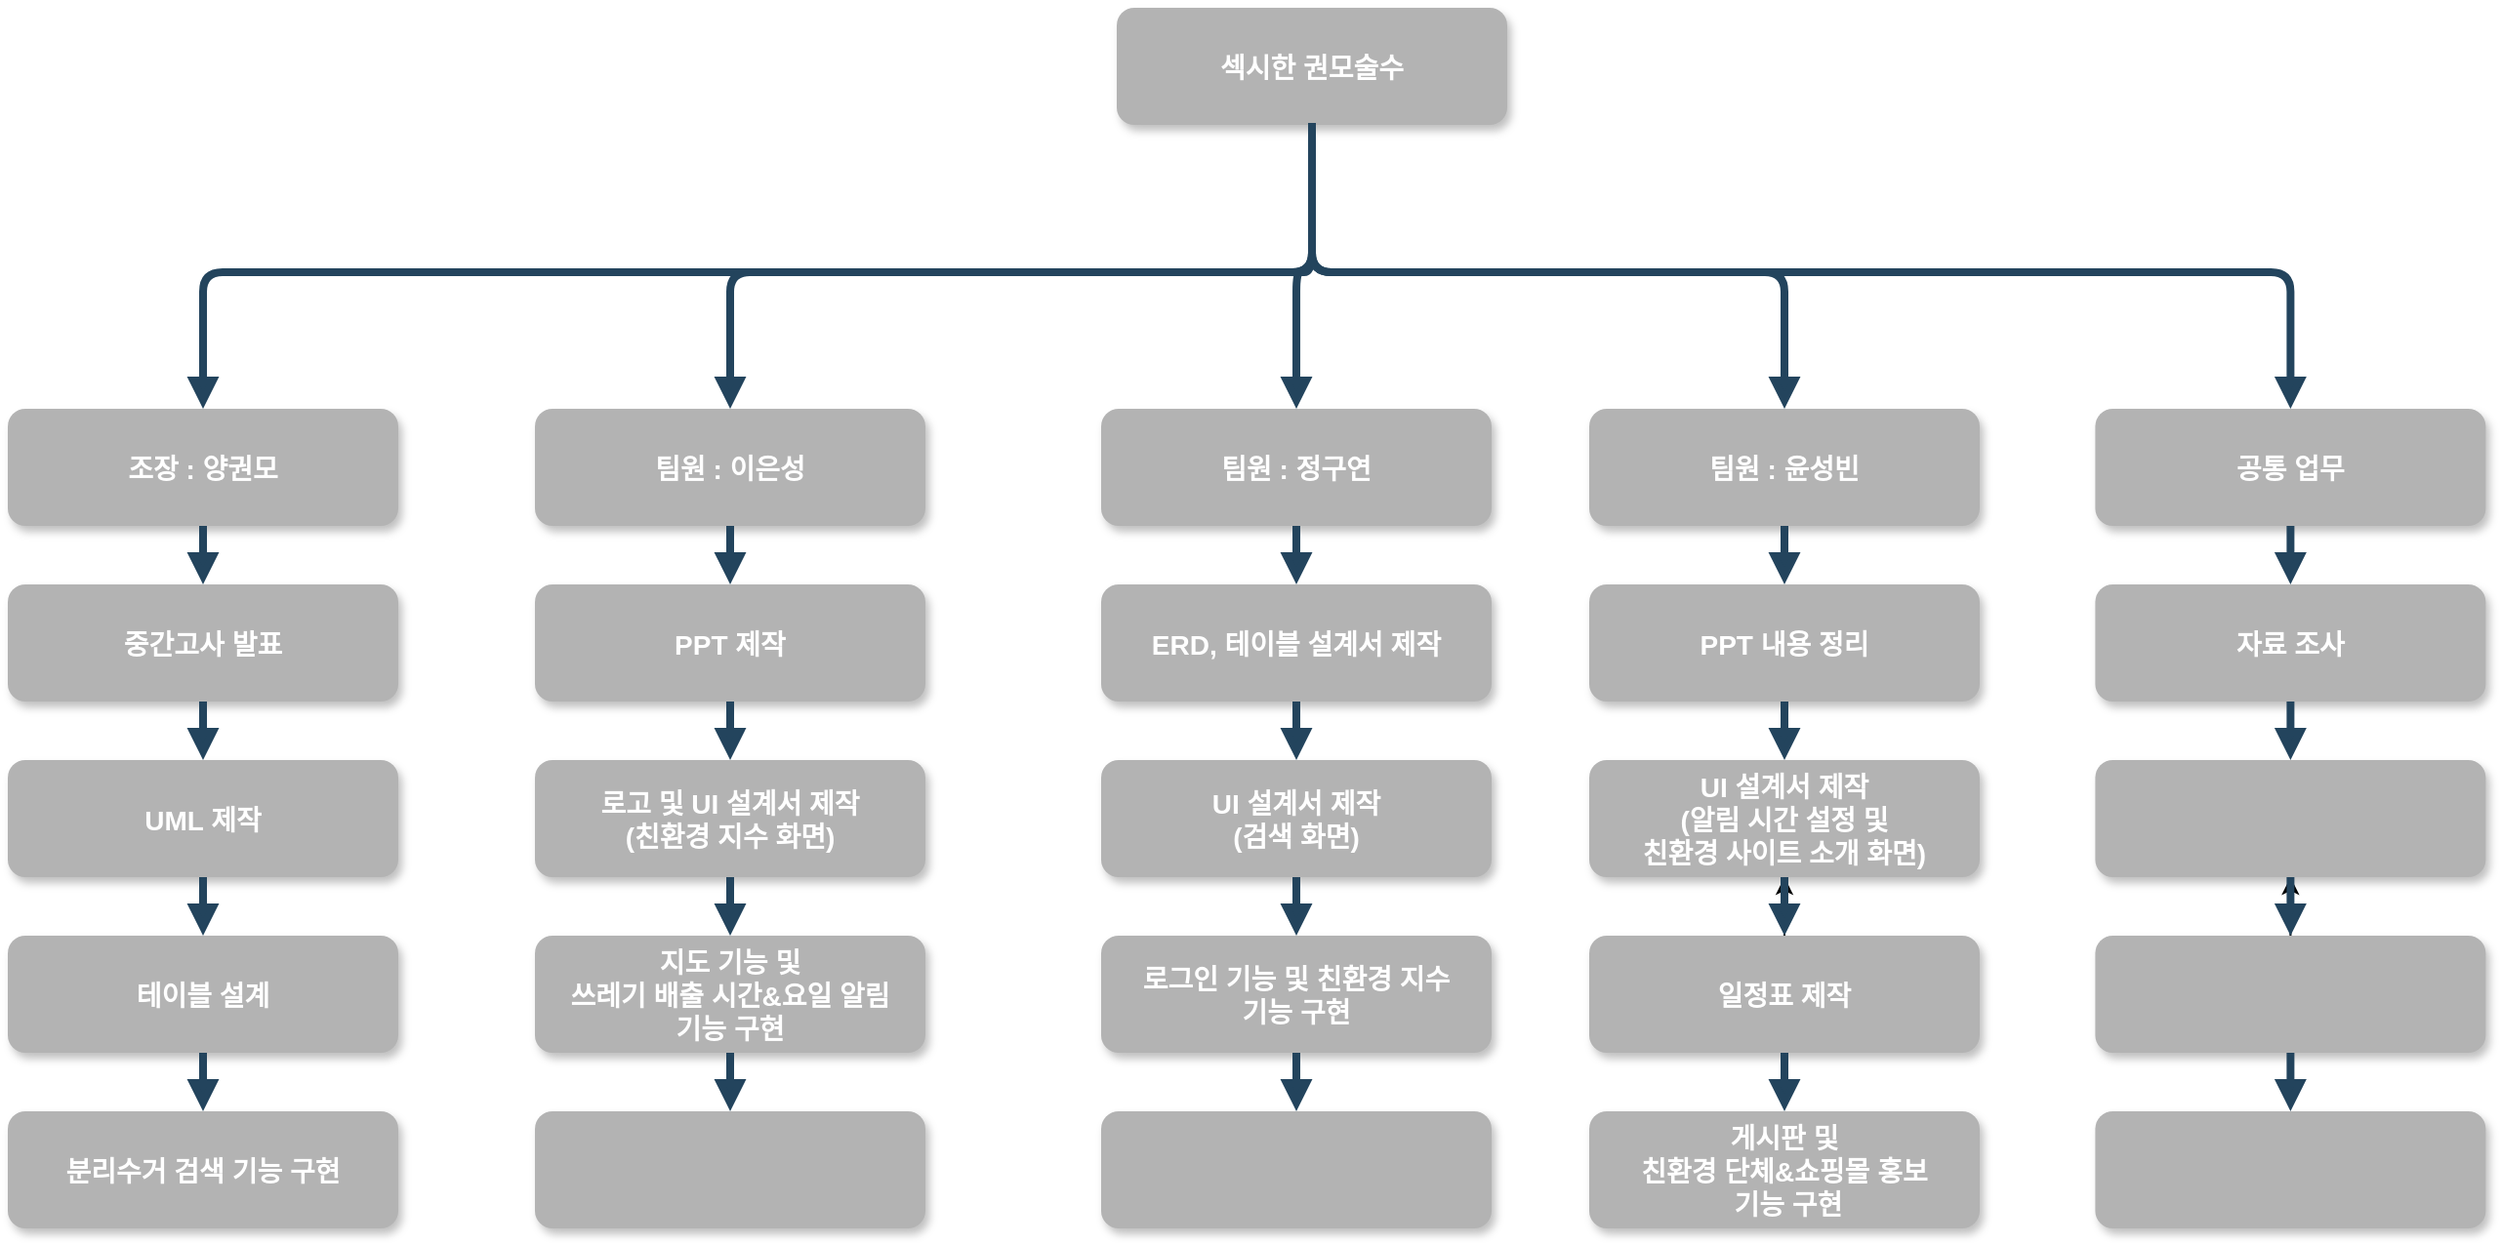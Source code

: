<mxfile version="15.5.2" type="github">
  <diagram name="Page-1" id="97916047-d0de-89f5-080d-49f4d83e522f">
    <mxGraphModel dx="1753" dy="681" grid="1" gridSize="10" guides="1" tooltips="1" connect="1" arrows="1" fold="1" page="1" pageScale="1.5" pageWidth="1169" pageHeight="827" background="none" math="0" shadow="0">
      <root>
        <mxCell id="0" />
        <mxCell id="1" parent="0" />
        <mxCell id="2" value="섹시한 권모술수" style="rounded=1;fillColor=#B3B3B3;strokeColor=none;shadow=1;gradientColor=none;fontStyle=1;fontColor=#FFFFFF;fontSize=14;" parent="1" vertex="1">
          <mxGeometry x="850" y="420" width="200" height="60" as="geometry" />
        </mxCell>
        <mxCell id="8" value="조장 : 양권모" style="rounded=1;fillColor=#B3B3B3;strokeColor=none;shadow=1;gradientColor=none;fontStyle=1;fontColor=#FFFFFF;fontSize=14;" parent="1" vertex="1">
          <mxGeometry x="282" y="625.5" width="200" height="60" as="geometry" />
        </mxCell>
        <mxCell id="9" value="중간고사 발표" style="rounded=1;fillColor=#B3B3B3;strokeColor=none;shadow=1;gradientColor=none;fontStyle=1;fontColor=#FFFFFF;fontSize=14;" parent="1" vertex="1">
          <mxGeometry x="282" y="715.5" width="200" height="60" as="geometry" />
        </mxCell>
        <mxCell id="10" value="UML 제작" style="rounded=1;fillColor=#B3B3B3;strokeColor=none;shadow=1;gradientColor=none;fontStyle=1;fontColor=#FFFFFF;fontSize=14;" parent="1" vertex="1">
          <mxGeometry x="282" y="805.5" width="200" height="60" as="geometry" />
        </mxCell>
        <mxCell id="11" value="테이블 설계" style="rounded=1;fillColor=#B3B3B3;strokeColor=none;shadow=1;gradientColor=none;fontStyle=1;fontColor=#FFFFFF;fontSize=14;" parent="1" vertex="1">
          <mxGeometry x="282" y="895.5" width="200" height="60" as="geometry" />
        </mxCell>
        <mxCell id="12" value="분리수거 검색 기능 구현" style="rounded=1;fillColor=#B3B3B3;strokeColor=none;shadow=1;gradientColor=none;fontStyle=1;fontColor=#FFFFFF;fontSize=14;" parent="1" vertex="1">
          <mxGeometry x="282" y="985.5" width="200" height="60" as="geometry" />
        </mxCell>
        <mxCell id="13" value="팀원 : 이은성" style="rounded=1;fillColor=#B3B3B3;strokeColor=none;shadow=1;gradientColor=none;fontStyle=1;fontColor=#FFFFFF;fontSize=14;" parent="1" vertex="1">
          <mxGeometry x="552" y="625.5" width="200" height="60" as="geometry" />
        </mxCell>
        <mxCell id="14" value="PPT 제작" style="rounded=1;fillColor=#B3B3B3;strokeColor=none;shadow=1;gradientColor=none;fontStyle=1;fontColor=#FFFFFF;fontSize=14;" parent="1" vertex="1">
          <mxGeometry x="552" y="715.5" width="200" height="60" as="geometry" />
        </mxCell>
        <mxCell id="15" value="로고 및 UI 설계서 제작&#xa;(친환경 지수 화면)" style="rounded=1;fillColor=#B3B3B3;strokeColor=none;shadow=1;gradientColor=none;fontStyle=1;fontColor=#FFFFFF;fontSize=14;" parent="1" vertex="1">
          <mxGeometry x="552" y="805.5" width="200" height="60" as="geometry" />
        </mxCell>
        <mxCell id="16" value="지도 기능 및 &#xa;쓰레기 배출 시간&amp;요일 알림 &#xa;기능 구현" style="rounded=1;fillColor=#B3B3B3;strokeColor=none;shadow=1;gradientColor=none;fontStyle=1;fontColor=#FFFFFF;fontSize=14;" parent="1" vertex="1">
          <mxGeometry x="552" y="895.5" width="200" height="60" as="geometry" />
        </mxCell>
        <mxCell id="18" value="팀원 : 정구연" style="rounded=1;fillColor=#B3B3B3;strokeColor=none;shadow=1;gradientColor=none;fontStyle=1;fontColor=#FFFFFF;fontSize=14;" parent="1" vertex="1">
          <mxGeometry x="842" y="625.5" width="200" height="60" as="geometry" />
        </mxCell>
        <mxCell id="19" value="ERD, 테이블 설계서 제작" style="rounded=1;fillColor=#B3B3B3;strokeColor=none;shadow=1;gradientColor=none;fontStyle=1;fontColor=#FFFFFF;fontSize=14;" parent="1" vertex="1">
          <mxGeometry x="842" y="715.5" width="200" height="60" as="geometry" />
        </mxCell>
        <mxCell id="20" value="UI 설계서 제작&#xa;(검색 화면)" style="rounded=1;fillColor=#B3B3B3;strokeColor=none;shadow=1;gradientColor=none;fontStyle=1;fontColor=#FFFFFF;fontSize=14;" parent="1" vertex="1">
          <mxGeometry x="842" y="805.5" width="200" height="60" as="geometry" />
        </mxCell>
        <mxCell id="21" value="로그인 기능 및 친환경 지수&#xa;기능 구현" style="rounded=1;fillColor=#B3B3B3;strokeColor=none;shadow=1;gradientColor=none;fontStyle=1;fontColor=#FFFFFF;fontSize=14;" parent="1" vertex="1">
          <mxGeometry x="842" y="895.5" width="200" height="60" as="geometry" />
        </mxCell>
        <mxCell id="22" value="" style="rounded=1;fillColor=#B3B3B3;strokeColor=none;shadow=1;gradientColor=none;fontStyle=1;fontColor=#FFFFFF;fontSize=14;" parent="1" vertex="1">
          <mxGeometry x="842" y="985.5" width="200" height="60" as="geometry" />
        </mxCell>
        <mxCell id="23" value="팀원 : 윤성빈" style="rounded=1;fillColor=#B3B3B3;strokeColor=none;shadow=1;gradientColor=none;fontStyle=1;fontColor=#FFFFFF;fontSize=14;" parent="1" vertex="1">
          <mxGeometry x="1092" y="625.5" width="200" height="60" as="geometry" />
        </mxCell>
        <mxCell id="24" value="PPT 내용 정리" style="rounded=1;fillColor=#B3B3B3;strokeColor=none;shadow=1;gradientColor=none;fontStyle=1;fontColor=#FFFFFF;fontSize=14;" parent="1" vertex="1">
          <mxGeometry x="1092" y="715.5" width="200" height="60" as="geometry" />
        </mxCell>
        <mxCell id="25" value="UI 설계서 제작&#xa;(알림 시간 설정 및 &#xa;친환경 사이트 소개 화면)" style="rounded=1;fillColor=#B3B3B3;strokeColor=none;shadow=1;gradientColor=none;fontStyle=1;fontColor=#FFFFFF;fontSize=14;" parent="1" vertex="1">
          <mxGeometry x="1092" y="805.5" width="200" height="60" as="geometry" />
        </mxCell>
        <mxCell id="JcWM8oOSAUvYEdA_p9wD-55" value="" style="edgeStyle=orthogonalEdgeStyle;rounded=0;orthogonalLoop=1;jettySize=auto;html=1;fillColor=#B3B3B3;" edge="1" parent="1" source="26" target="25">
          <mxGeometry relative="1" as="geometry" />
        </mxCell>
        <mxCell id="26" value="일정표 제작" style="rounded=1;fillColor=#B3B3B3;strokeColor=none;shadow=1;gradientColor=none;fontStyle=1;fontColor=#FFFFFF;fontSize=14;" parent="1" vertex="1">
          <mxGeometry x="1092" y="895.5" width="200" height="60" as="geometry" />
        </mxCell>
        <mxCell id="27" value="게시판 및&#xa;친환경 단체&amp;쇼핑몰 홍보&#xa; 기능 구현" style="rounded=1;fillColor=#B3B3B3;strokeColor=none;shadow=1;gradientColor=none;fontStyle=1;fontColor=#FFFFFF;fontSize=14;" parent="1" vertex="1">
          <mxGeometry x="1092" y="985.5" width="200" height="60" as="geometry" />
        </mxCell>
        <mxCell id="34" value="" style="edgeStyle=elbowEdgeStyle;elbow=vertical;strokeWidth=4;endArrow=block;endFill=1;fontStyle=1;strokeColor=#23445D;exitX=0.5;exitY=0.984;exitDx=0;exitDy=0;exitPerimeter=0;" parent="1" source="2" target="8" edge="1">
          <mxGeometry x="22" y="165.5" width="100" height="100" as="geometry">
            <mxPoint x="772" y="405.5" as="sourcePoint" />
            <mxPoint x="122" y="165.5" as="targetPoint" />
            <Array as="points">
              <mxPoint x="552" y="555.5" />
            </Array>
          </mxGeometry>
        </mxCell>
        <mxCell id="37" value="" style="edgeStyle=elbowEdgeStyle;elbow=vertical;strokeWidth=4;endArrow=block;endFill=1;fontStyle=1;strokeColor=#23445D;exitX=0.5;exitY=1;exitDx=0;exitDy=0;" parent="1" source="2" target="23" edge="1">
          <mxGeometry x="22" y="165.5" width="100" height="100" as="geometry">
            <mxPoint x="772" y="405.5" as="sourcePoint" />
            <mxPoint x="122" y="165.5" as="targetPoint" />
            <Array as="points">
              <mxPoint x="972" y="555.5" />
            </Array>
          </mxGeometry>
        </mxCell>
        <mxCell id="38" value="" style="edgeStyle=elbowEdgeStyle;elbow=vertical;strokeWidth=4;endArrow=block;endFill=1;fontStyle=1;strokeColor=#23445D;fillColor=#B3B3B3;" parent="1" source="8" target="9" edge="1">
          <mxGeometry x="62" y="165.5" width="100" height="100" as="geometry">
            <mxPoint x="62" y="265.5" as="sourcePoint" />
            <mxPoint x="162" y="165.5" as="targetPoint" />
          </mxGeometry>
        </mxCell>
        <mxCell id="39" value="" style="edgeStyle=elbowEdgeStyle;elbow=vertical;strokeWidth=4;endArrow=block;endFill=1;fontStyle=1;strokeColor=#23445D;fillColor=#B3B3B3;" parent="1" source="9" target="10" edge="1">
          <mxGeometry x="62" y="185.5" width="100" height="100" as="geometry">
            <mxPoint x="62" y="285.5" as="sourcePoint" />
            <mxPoint x="162" y="185.5" as="targetPoint" />
          </mxGeometry>
        </mxCell>
        <mxCell id="40" value="" style="edgeStyle=elbowEdgeStyle;elbow=vertical;strokeWidth=4;endArrow=block;endFill=1;fontStyle=1;strokeColor=#23445D;fillColor=#B3B3B3;" parent="1" source="10" target="11" edge="1">
          <mxGeometry x="62" y="195.5" width="100" height="100" as="geometry">
            <mxPoint x="62" y="295.5" as="sourcePoint" />
            <mxPoint x="162" y="195.5" as="targetPoint" />
          </mxGeometry>
        </mxCell>
        <mxCell id="41" value="" style="edgeStyle=elbowEdgeStyle;elbow=vertical;strokeWidth=4;endArrow=block;endFill=1;fontStyle=1;strokeColor=#23445D;fillColor=#B3B3B3;" parent="1" source="11" target="12" edge="1">
          <mxGeometry x="62" y="205.5" width="100" height="100" as="geometry">
            <mxPoint x="62" y="305.5" as="sourcePoint" />
            <mxPoint x="162" y="205.5" as="targetPoint" />
          </mxGeometry>
        </mxCell>
        <mxCell id="42" value="" style="edgeStyle=elbowEdgeStyle;elbow=vertical;strokeWidth=4;endArrow=block;endFill=1;fontStyle=1;strokeColor=#23445D;fillColor=#B3B3B3;" parent="1" source="13" target="14" edge="1">
          <mxGeometry x="62" y="175.5" width="100" height="100" as="geometry">
            <mxPoint x="62" y="275.5" as="sourcePoint" />
            <mxPoint x="162" y="175.5" as="targetPoint" />
          </mxGeometry>
        </mxCell>
        <mxCell id="43" value="" style="edgeStyle=elbowEdgeStyle;elbow=vertical;strokeWidth=4;endArrow=block;endFill=1;fontStyle=1;strokeColor=#23445D;fillColor=#B3B3B3;" parent="1" source="14" target="15" edge="1">
          <mxGeometry x="62" y="185.5" width="100" height="100" as="geometry">
            <mxPoint x="62" y="285.5" as="sourcePoint" />
            <mxPoint x="162" y="185.5" as="targetPoint" />
          </mxGeometry>
        </mxCell>
        <mxCell id="44" value="" style="edgeStyle=elbowEdgeStyle;elbow=vertical;strokeWidth=4;endArrow=block;endFill=1;fontStyle=1;strokeColor=#23445D;fillColor=#B3B3B3;" parent="1" source="15" target="16" edge="1">
          <mxGeometry x="62" y="195.5" width="100" height="100" as="geometry">
            <mxPoint x="62" y="295.5" as="sourcePoint" />
            <mxPoint x="162" y="195.5" as="targetPoint" />
          </mxGeometry>
        </mxCell>
        <mxCell id="46" value="" style="edgeStyle=elbowEdgeStyle;elbow=vertical;strokeWidth=4;endArrow=block;endFill=1;fontStyle=1;strokeColor=#23445D;fillColor=#B3B3B3;" parent="1" source="18" target="19" edge="1">
          <mxGeometry x="72" y="175.5" width="100" height="100" as="geometry">
            <mxPoint x="72" y="275.5" as="sourcePoint" />
            <mxPoint x="172" y="175.5" as="targetPoint" />
          </mxGeometry>
        </mxCell>
        <mxCell id="47" value="" style="edgeStyle=elbowEdgeStyle;elbow=vertical;strokeWidth=4;endArrow=block;endFill=1;fontStyle=1;strokeColor=#23445D;fillColor=#B3B3B3;" parent="1" source="19" target="20" edge="1">
          <mxGeometry x="72" y="185.5" width="100" height="100" as="geometry">
            <mxPoint x="72" y="285.5" as="sourcePoint" />
            <mxPoint x="172" y="185.5" as="targetPoint" />
          </mxGeometry>
        </mxCell>
        <mxCell id="48" value="" style="edgeStyle=elbowEdgeStyle;elbow=vertical;strokeWidth=4;endArrow=block;endFill=1;fontStyle=1;strokeColor=#23445D;fillColor=#B3B3B3;" parent="1" source="20" target="21" edge="1">
          <mxGeometry x="72" y="195.5" width="100" height="100" as="geometry">
            <mxPoint x="72" y="295.5" as="sourcePoint" />
            <mxPoint x="172" y="195.5" as="targetPoint" />
          </mxGeometry>
        </mxCell>
        <mxCell id="49" value="" style="edgeStyle=elbowEdgeStyle;elbow=vertical;strokeWidth=4;endArrow=block;endFill=1;fontStyle=1;strokeColor=#23445D;fillColor=#B3B3B3;" parent="1" source="21" target="22" edge="1">
          <mxGeometry x="72" y="205.5" width="100" height="100" as="geometry">
            <mxPoint x="72" y="305.5" as="sourcePoint" />
            <mxPoint x="172" y="205.5" as="targetPoint" />
          </mxGeometry>
        </mxCell>
        <mxCell id="50" value="" style="edgeStyle=elbowEdgeStyle;elbow=vertical;strokeWidth=4;endArrow=block;endFill=1;fontStyle=1;strokeColor=#23445D;fillColor=#B3B3B3;" parent="1" source="23" target="24" edge="1">
          <mxGeometry x="72" y="175.5" width="100" height="100" as="geometry">
            <mxPoint x="72" y="275.5" as="sourcePoint" />
            <mxPoint x="172" y="175.5" as="targetPoint" />
          </mxGeometry>
        </mxCell>
        <mxCell id="51" value="" style="edgeStyle=elbowEdgeStyle;elbow=vertical;strokeWidth=4;endArrow=block;endFill=1;fontStyle=1;strokeColor=#23445D;fillColor=#B3B3B3;" parent="1" source="24" target="25" edge="1">
          <mxGeometry x="72" y="185.5" width="100" height="100" as="geometry">
            <mxPoint x="72" y="285.5" as="sourcePoint" />
            <mxPoint x="172" y="185.5" as="targetPoint" />
          </mxGeometry>
        </mxCell>
        <mxCell id="52" value="" style="edgeStyle=elbowEdgeStyle;elbow=vertical;strokeWidth=4;endArrow=block;endFill=1;fontStyle=1;strokeColor=#23445D;fillColor=#B3B3B3;" parent="1" source="25" target="26" edge="1">
          <mxGeometry x="72" y="195.5" width="100" height="100" as="geometry">
            <mxPoint x="72" y="295.5" as="sourcePoint" />
            <mxPoint x="172" y="195.5" as="targetPoint" />
          </mxGeometry>
        </mxCell>
        <mxCell id="53" value="" style="edgeStyle=elbowEdgeStyle;elbow=vertical;strokeWidth=4;endArrow=block;endFill=1;fontStyle=1;strokeColor=#23445D;fillColor=#B3B3B3;" parent="1" source="26" target="27" edge="1">
          <mxGeometry x="72" y="205.5" width="100" height="100" as="geometry">
            <mxPoint x="72" y="305.5" as="sourcePoint" />
            <mxPoint x="172" y="205.5" as="targetPoint" />
          </mxGeometry>
        </mxCell>
        <mxCell id="54" value="" style="edgeStyle=elbowEdgeStyle;elbow=vertical;strokeWidth=4;endArrow=block;endFill=1;fontStyle=1;strokeColor=#23445D;exitX=0.5;exitY=1;exitDx=0;exitDy=0;" parent="1" source="2" target="13" edge="1">
          <mxGeometry x="22" y="165.5" width="100" height="100" as="geometry">
            <mxPoint x="770" y="490" as="sourcePoint" />
            <mxPoint x="122" y="165.5" as="targetPoint" />
            <Array as="points">
              <mxPoint x="652" y="555.5" />
            </Array>
          </mxGeometry>
        </mxCell>
        <mxCell id="55" value="" style="edgeStyle=elbowEdgeStyle;elbow=vertical;strokeWidth=4;endArrow=block;endFill=1;fontStyle=1;strokeColor=#23445D;exitX=0.5;exitY=1;exitDx=0;exitDy=0;" parent="1" source="2" target="18" edge="1">
          <mxGeometry x="22" y="165.5" width="100" height="100" as="geometry">
            <mxPoint x="772" y="405.5" as="sourcePoint" />
            <mxPoint x="122" y="165.5" as="targetPoint" />
            <Array as="points">
              <mxPoint x="942" y="555.5" />
            </Array>
          </mxGeometry>
        </mxCell>
        <mxCell id="JcWM8oOSAUvYEdA_p9wD-56" value="" style="rounded=1;fillColor=#B3B3B3;strokeColor=none;shadow=1;gradientColor=none;fontStyle=1;fontColor=#FFFFFF;fontSize=14;" vertex="1" parent="1">
          <mxGeometry x="552" y="985.5" width="200" height="60" as="geometry" />
        </mxCell>
        <mxCell id="JcWM8oOSAUvYEdA_p9wD-57" value="" style="edgeStyle=elbowEdgeStyle;elbow=vertical;strokeWidth=4;endArrow=block;endFill=1;fontStyle=1;strokeColor=#23445D;fillColor=#B3B3B3;" edge="1" parent="1" target="JcWM8oOSAUvYEdA_p9wD-56">
          <mxGeometry x="332" y="205.5" width="100" height="100" as="geometry">
            <mxPoint x="652" y="955.5" as="sourcePoint" />
            <mxPoint x="432" y="205.5" as="targetPoint" />
          </mxGeometry>
        </mxCell>
        <mxCell id="JcWM8oOSAUvYEdA_p9wD-58" value="공통 업무" style="rounded=1;fillColor=#B3B3B3;strokeColor=none;shadow=1;gradientColor=none;fontStyle=1;fontColor=#FFFFFF;fontSize=14;" vertex="1" parent="1">
          <mxGeometry x="1351.2" y="625.5" width="200" height="60" as="geometry" />
        </mxCell>
        <mxCell id="JcWM8oOSAUvYEdA_p9wD-59" value="자료 조사" style="rounded=1;fillColor=#B3B3B3;strokeColor=none;shadow=1;gradientColor=none;fontStyle=1;fontColor=#FFFFFF;fontSize=14;" vertex="1" parent="1">
          <mxGeometry x="1351.2" y="715.5" width="200" height="60" as="geometry" />
        </mxCell>
        <mxCell id="JcWM8oOSAUvYEdA_p9wD-60" value="" style="rounded=1;fillColor=#B3B3B3;strokeColor=none;shadow=1;gradientColor=none;fontStyle=1;fontColor=#FFFFFF;fontSize=14;" vertex="1" parent="1">
          <mxGeometry x="1351.2" y="805.5" width="200" height="60" as="geometry" />
        </mxCell>
        <mxCell id="JcWM8oOSAUvYEdA_p9wD-61" value="" style="edgeStyle=orthogonalEdgeStyle;rounded=0;orthogonalLoop=1;jettySize=auto;html=1;fillColor=#B3B3B3;" edge="1" parent="1" source="JcWM8oOSAUvYEdA_p9wD-62" target="JcWM8oOSAUvYEdA_p9wD-60">
          <mxGeometry relative="1" as="geometry" />
        </mxCell>
        <mxCell id="JcWM8oOSAUvYEdA_p9wD-62" value="" style="rounded=1;fillColor=#B3B3B3;strokeColor=none;shadow=1;gradientColor=none;fontStyle=1;fontColor=#FFFFFF;fontSize=14;" vertex="1" parent="1">
          <mxGeometry x="1351.2" y="895.5" width="200" height="60" as="geometry" />
        </mxCell>
        <mxCell id="JcWM8oOSAUvYEdA_p9wD-63" value="" style="rounded=1;fillColor=#B3B3B3;strokeColor=none;shadow=1;gradientColor=none;fontStyle=1;fontColor=#FFFFFF;fontSize=14;" vertex="1" parent="1">
          <mxGeometry x="1351.2" y="985.5" width="200" height="60" as="geometry" />
        </mxCell>
        <mxCell id="JcWM8oOSAUvYEdA_p9wD-64" value="" style="edgeStyle=elbowEdgeStyle;elbow=vertical;strokeWidth=4;endArrow=block;endFill=1;fontStyle=1;strokeColor=#23445D;exitX=0.5;exitY=1;exitDx=0;exitDy=0;" edge="1" parent="1" target="JcWM8oOSAUvYEdA_p9wD-58" source="2">
          <mxGeometry x="281.2" y="165.5" width="100" height="100" as="geometry">
            <mxPoint x="940" y="480" as="sourcePoint" />
            <mxPoint x="381.2" y="165.5" as="targetPoint" />
            <Array as="points">
              <mxPoint x="1231.2" y="555.5" />
            </Array>
          </mxGeometry>
        </mxCell>
        <mxCell id="JcWM8oOSAUvYEdA_p9wD-65" value="" style="edgeStyle=elbowEdgeStyle;elbow=vertical;strokeWidth=4;endArrow=block;endFill=1;fontStyle=1;strokeColor=#23445D;fillColor=#B3B3B3;" edge="1" parent="1" source="JcWM8oOSAUvYEdA_p9wD-58" target="JcWM8oOSAUvYEdA_p9wD-59">
          <mxGeometry x="331.2" y="175.5" width="100" height="100" as="geometry">
            <mxPoint x="331.2" y="275.5" as="sourcePoint" />
            <mxPoint x="431.2" y="175.5" as="targetPoint" />
          </mxGeometry>
        </mxCell>
        <mxCell id="JcWM8oOSAUvYEdA_p9wD-66" value="" style="edgeStyle=elbowEdgeStyle;elbow=vertical;strokeWidth=4;endArrow=block;endFill=1;fontStyle=1;strokeColor=#23445D;fillColor=#B3B3B3;" edge="1" parent="1" source="JcWM8oOSAUvYEdA_p9wD-59" target="JcWM8oOSAUvYEdA_p9wD-60">
          <mxGeometry x="331.2" y="185.5" width="100" height="100" as="geometry">
            <mxPoint x="331.2" y="285.5" as="sourcePoint" />
            <mxPoint x="431.2" y="185.5" as="targetPoint" />
          </mxGeometry>
        </mxCell>
        <mxCell id="JcWM8oOSAUvYEdA_p9wD-67" value="" style="edgeStyle=elbowEdgeStyle;elbow=vertical;strokeWidth=4;endArrow=block;endFill=1;fontStyle=1;strokeColor=#23445D;fillColor=#B3B3B3;" edge="1" parent="1" source="JcWM8oOSAUvYEdA_p9wD-60" target="JcWM8oOSAUvYEdA_p9wD-62">
          <mxGeometry x="331.2" y="195.5" width="100" height="100" as="geometry">
            <mxPoint x="331.2" y="295.5" as="sourcePoint" />
            <mxPoint x="431.2" y="195.5" as="targetPoint" />
          </mxGeometry>
        </mxCell>
        <mxCell id="JcWM8oOSAUvYEdA_p9wD-68" value="" style="edgeStyle=elbowEdgeStyle;elbow=vertical;strokeWidth=4;endArrow=block;endFill=1;fontStyle=1;strokeColor=#23445D;fillColor=#B3B3B3;" edge="1" parent="1" source="JcWM8oOSAUvYEdA_p9wD-62" target="JcWM8oOSAUvYEdA_p9wD-63">
          <mxGeometry x="331.2" y="205.5" width="100" height="100" as="geometry">
            <mxPoint x="331.2" y="305.5" as="sourcePoint" />
            <mxPoint x="431.2" y="205.5" as="targetPoint" />
          </mxGeometry>
        </mxCell>
      </root>
    </mxGraphModel>
  </diagram>
</mxfile>
